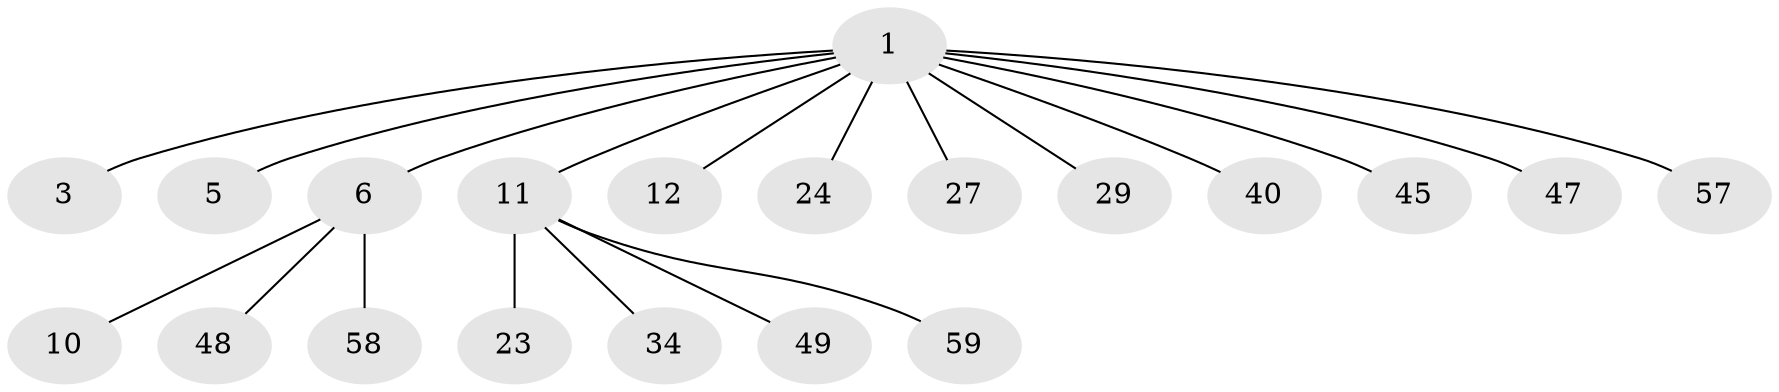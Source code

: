// original degree distribution, {4: 0.04838709677419355, 9: 0.016129032258064516, 6: 0.016129032258064516, 2: 0.3225806451612903, 5: 0.04838709677419355, 1: 0.5, 3: 0.04838709677419355}
// Generated by graph-tools (version 1.1) at 2025/19/03/04/25 18:19:25]
// undirected, 20 vertices, 19 edges
graph export_dot {
graph [start="1"]
  node [color=gray90,style=filled];
  1 [super="+2+33+20+4"];
  3 [super="+43+35+17+28+9"];
  5 [super="+37"];
  6 [super="+36+13+7"];
  10 [super="+52"];
  11 [super="+56+18+39+22"];
  12 [super="+50"];
  23 [super="+55+41"];
  24 [super="+51"];
  27 [super="+38"];
  29;
  34 [super="+62"];
  40;
  45 [super="+60"];
  47;
  48;
  49;
  57;
  58;
  59;
  1 -- 3;
  1 -- 5;
  1 -- 6;
  1 -- 40;
  1 -- 11;
  1 -- 45;
  1 -- 57;
  1 -- 29;
  1 -- 24;
  1 -- 27;
  1 -- 12;
  1 -- 47;
  6 -- 48;
  6 -- 58;
  6 -- 10;
  11 -- 49;
  11 -- 34;
  11 -- 23;
  11 -- 59;
}
